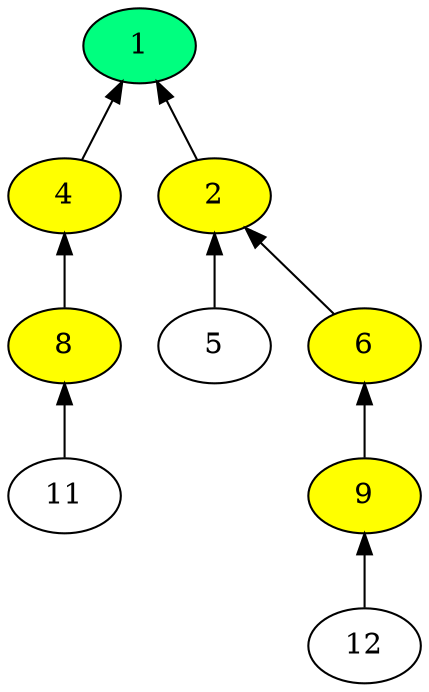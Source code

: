 digraph time_source_tree {
  rankdir="BT";
  "2" -> "1";
  "4" -> "1";
  "5" -> "2";
  "6" -> "2";
  "8" -> "4";
  "9" -> "6";
  "11" -> "8";
  "12" -> "9";
  "1" [fillcolor="yellow" style="filled"];
  "2" [fillcolor="yellow" style="filled"];
  "4" [fillcolor="yellow" style="filled"];
  "6" [fillcolor="yellow" style="filled"];
  "8" [fillcolor="yellow" style="filled"];
  "9" [fillcolor="yellow" style="filled"];
  "1" [rank="source" fillcolor="#00FF7F" style="filled"];
}
